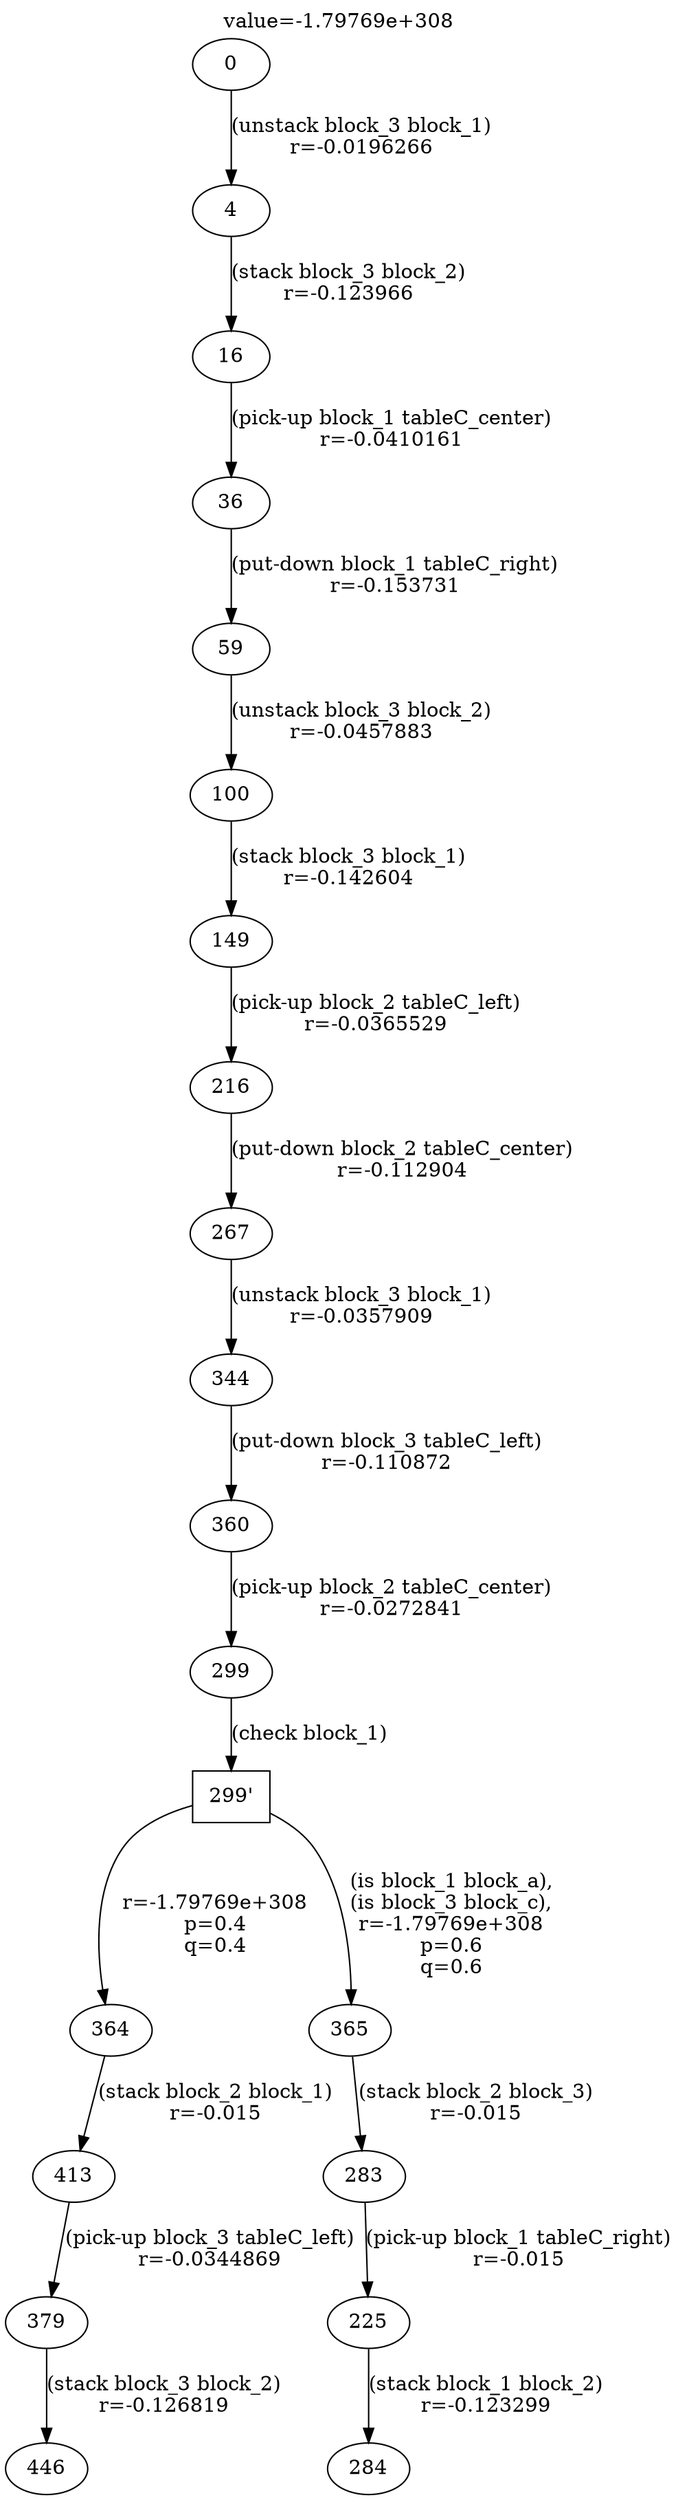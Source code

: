 digraph g{
label="value=-1.79769e+308"
labelloc=top
0->4 [ label="(unstack block_3 block_1)
r=-0.0196266" ];
4->16 [ label="(stack block_3 block_2)
r=-0.123966" ];
16->36 [ label="(pick-up block_1 tableC_center)
r=-0.0410161" ];
36->59 [ label="(put-down block_1 tableC_right)
r=-0.153731" ];
59->100 [ label="(unstack block_3 block_2)
r=-0.0457883" ];
100->149 [ label="(stack block_3 block_1)
r=-0.142604" ];
149->216 [ label="(pick-up block_2 tableC_left)
r=-0.0365529" ];
216->267 [ label="(put-down block_2 tableC_center)
r=-0.112904" ];
267->344 [ label="(unstack block_3 block_1)
r=-0.0357909" ];
344->360 [ label="(put-down block_3 tableC_left)
r=-0.110872" ];
360->299 [ label="(pick-up block_2 tableC_center)
r=-0.0272841" ];
"299'" [ shape=box ] ;
299->"299'" [ label="(check block_1)" ];
"299'"->364 [ label="
r=-1.79769e+308
p=0.4
q=0.4" ];
364->413 [ label="(stack block_2 block_1)
r=-0.015" ];
413->379 [ label="(pick-up block_3 tableC_left)
r=-0.0344869" ];
379->446 [ label="(stack block_3 block_2)
r=-0.126819" ];
"299'"->365 [ label="
(is block_1 block_a),
(is block_3 block_c),
r=-1.79769e+308
p=0.6
q=0.6" ];
365->283 [ label="(stack block_2 block_3)
r=-0.015" ];
283->225 [ label="(pick-up block_1 tableC_right)
r=-0.015" ];
225->284 [ label="(stack block_1 block_2)
r=-0.123299" ];
}
